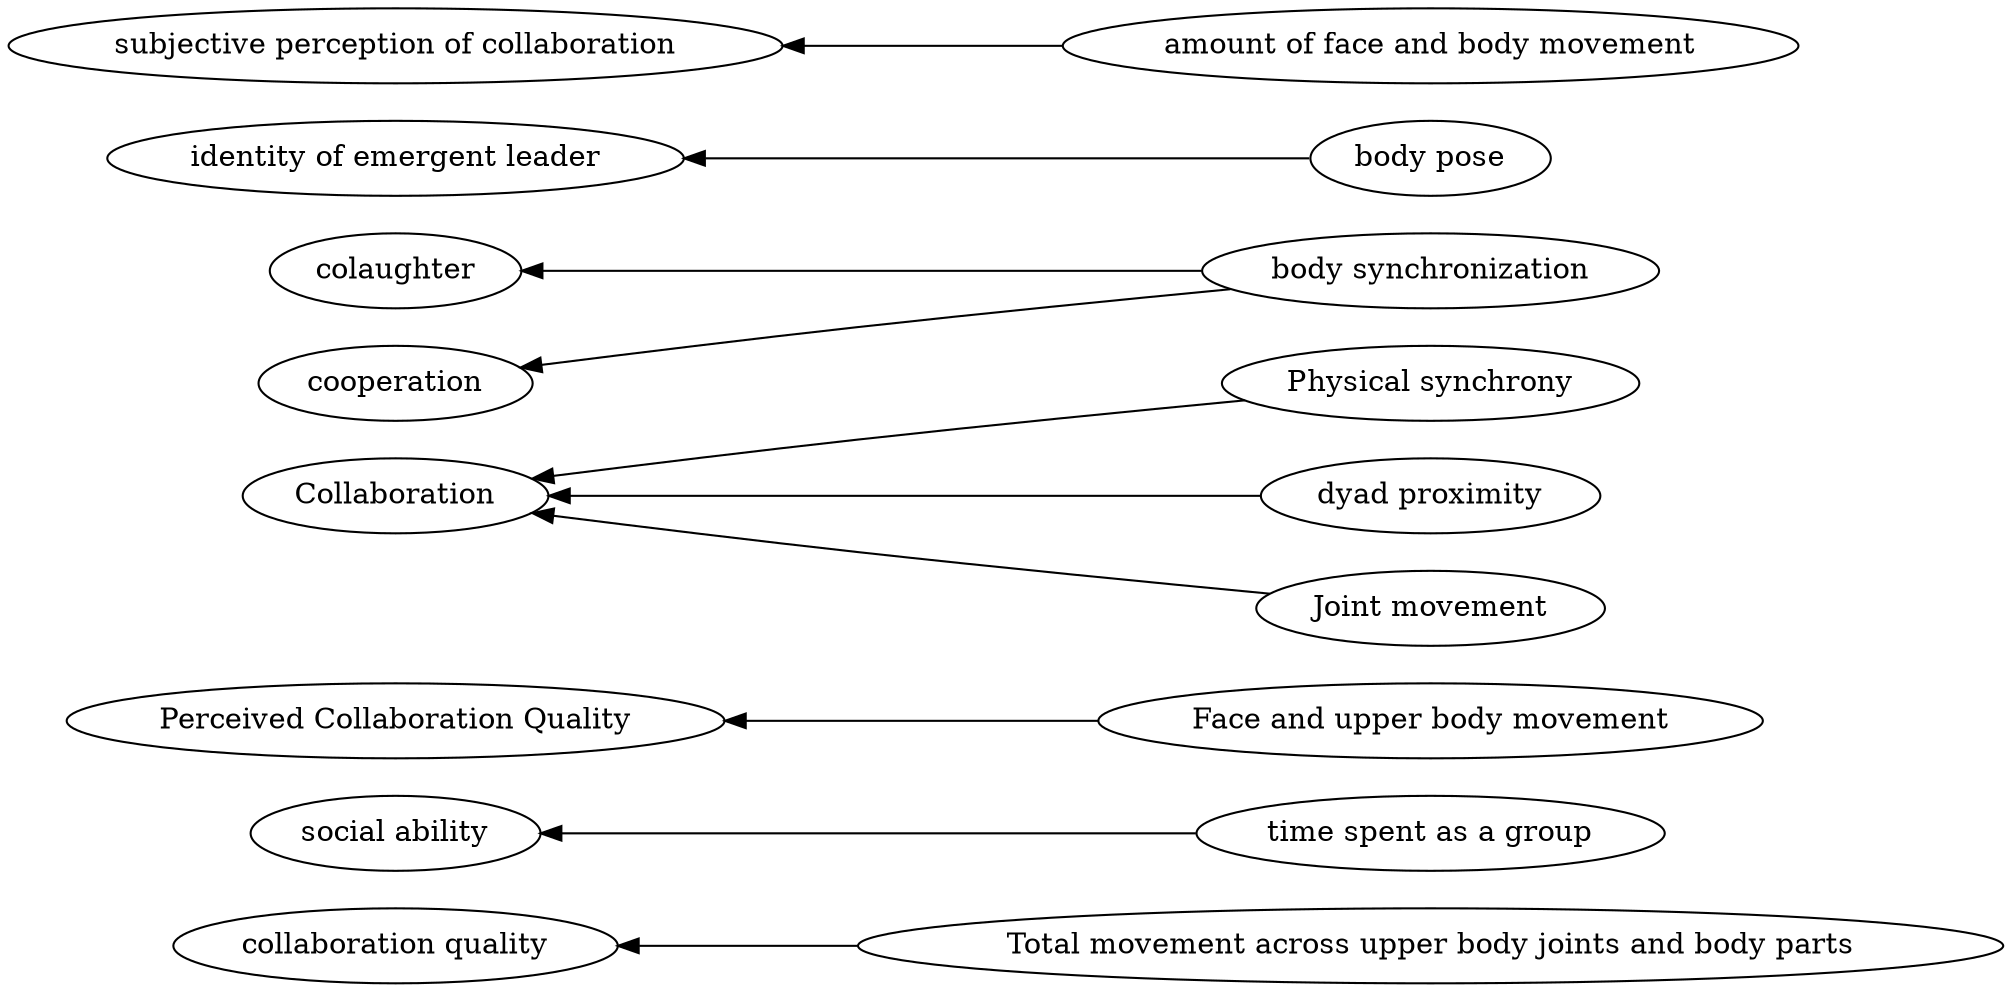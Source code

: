 digraph Test {
	rankdir=RL
	size="15,15"
	overlap=false
	splines=true
	{rank=same; "Total movement across upper body joints and body parts" "time spent as a group" "Face and upper body movement" "Physical synchrony" "body synchronization" "body pose" "dyad proximity" "Joint movement" "amount of face and body movement";}
	{rank=same; "identity of emergent leader" "subjective perception of collaboration" "Collaboration" "social ability" "colaughter" "collaboration quality" "Perceived Collaboration Quality" "cooperation";}
	"Face and upper body movement" [href="https://scholar.google.com/scholar?hl=en&q=Modeling%20Team-level%20Multimodal%20Dynamics%20during%20Multiparty%20Collaboration"]
	"Face and upper body movement" -> "Perceived Collaboration Quality"
	"body pose" [href="https://scholar.google.com/scholar?hl=en&q=Real-time%20mutual%20gaze%20perception"]
	"body pose" -> "identity of emergent leader"
	"amount of face and body movement" [href="https://scholar.google.com/scholar?hl=en&q=Focused%20or%20Stuck%20Together:%20Multimodal%20Patterns%20Reveal%20Triads’%20Performance%20in%20Collaborative%20Problem%20Solving"]
	"amount of face and body movement" -> "subjective perception of collaboration"
	"time spent as a group" [href="https://scholar.google.com/scholar?hl=en&q=Using%20Motion%20Sensors%20to%20Understand%20Collaborative%20Interactions%20in%20Digital%20Fabrication%20Labs"]
	"time spent as a group" -> "social ability"
	"body synchronization" [href="https://scholar.google.com/scholar?hl=en&q=Body%20synchrony%20in%20triadic%20interaction"]
	"body synchronization" -> cooperation
	"body synchronization" [href="https://scholar.google.com/scholar?hl=en&q=Body%20synchrony%20in%20triadic%20interaction"]
	"body synchronization" -> colaughter
	"Physical synchrony" [href="https://scholar.google.com/scholar?hl=en&q=Predicting%20the%20Quality%20of%20Collaborative%20Problem%20Solving%20Through%20Linguistic%20Analysis%20of%20Discourse"]
	"Physical synchrony" -> Collaboration
	"Total movement across upper body joints and body parts" [href="https://scholar.google.com/scholar?hl=en&q=Toward%20Using%20Multi-Modal%20Learning%20Analytics%20to%20Support%20and%20Measure%20Collaboration%20in%20Co-Located%20Dyads"]
	"Total movement across upper body joints and body parts" -> "collaboration quality"
	"Joint movement" [href="https://scholar.google.com/scholar?hl=en&q=Exploring%20Collaboration%20Using%20Motion%20Sensors%20and%20Multi-Modal%20Learning%20Analytics"]
	"Joint movement" -> Collaboration
	"dyad proximity" [href="https://scholar.google.com/scholar?hl=en&q=Exploring%20Collaboration%20Using%20Motion%20Sensors%20and%20Multi-Modal%20Learning%20Analytics"]
	"dyad proximity" -> Collaboration
}
